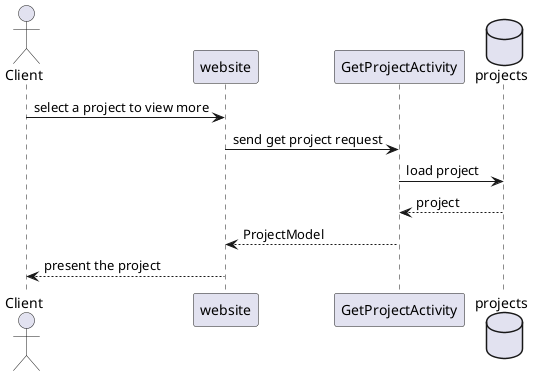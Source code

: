 @startuml
actor Client
participant website
participant GetProjectActivity
database projects

Client -> website: select a project to view more
website -> GetProjectActivity: send get project request
GetProjectActivity -> projects: load project
GetProjectActivity <-- projects: project
website <-- GetProjectActivity: ProjectModel
Client <-- website: present the project
@enduml